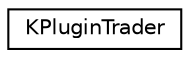 digraph "Graphical Class Hierarchy"
{
  edge [fontname="Helvetica",fontsize="10",labelfontname="Helvetica",labelfontsize="10"];
  node [fontname="Helvetica",fontsize="10",shape=record];
  rankdir="LR";
  Node0 [label="KPluginTrader",height=0.2,width=0.4,color="black", fillcolor="white", style="filled",URL="$classKPluginTrader.html",tooltip="A trader interface which provides a way to query specific subdirectories in the Qt plugin paths for p..."];
}
